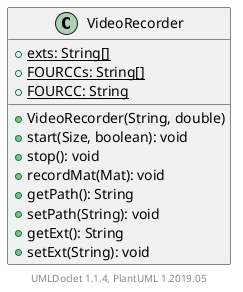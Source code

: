 @startuml

    class VideoRecorder [[VideoRecorder.html]] {
        {static} +exts: String[]
        {static} +FOURCCs: String[]
        {static} +FOURCC: String
        +VideoRecorder(String, double)
        +start(Size, boolean): void
        +stop(): void
        +recordMat(Mat): void
        +getPath(): String
        +setPath(String): void
        +getExt(): String
        +setExt(String): void
    }


    center footer UMLDoclet 1.1.4, PlantUML 1.2019.05
@enduml
